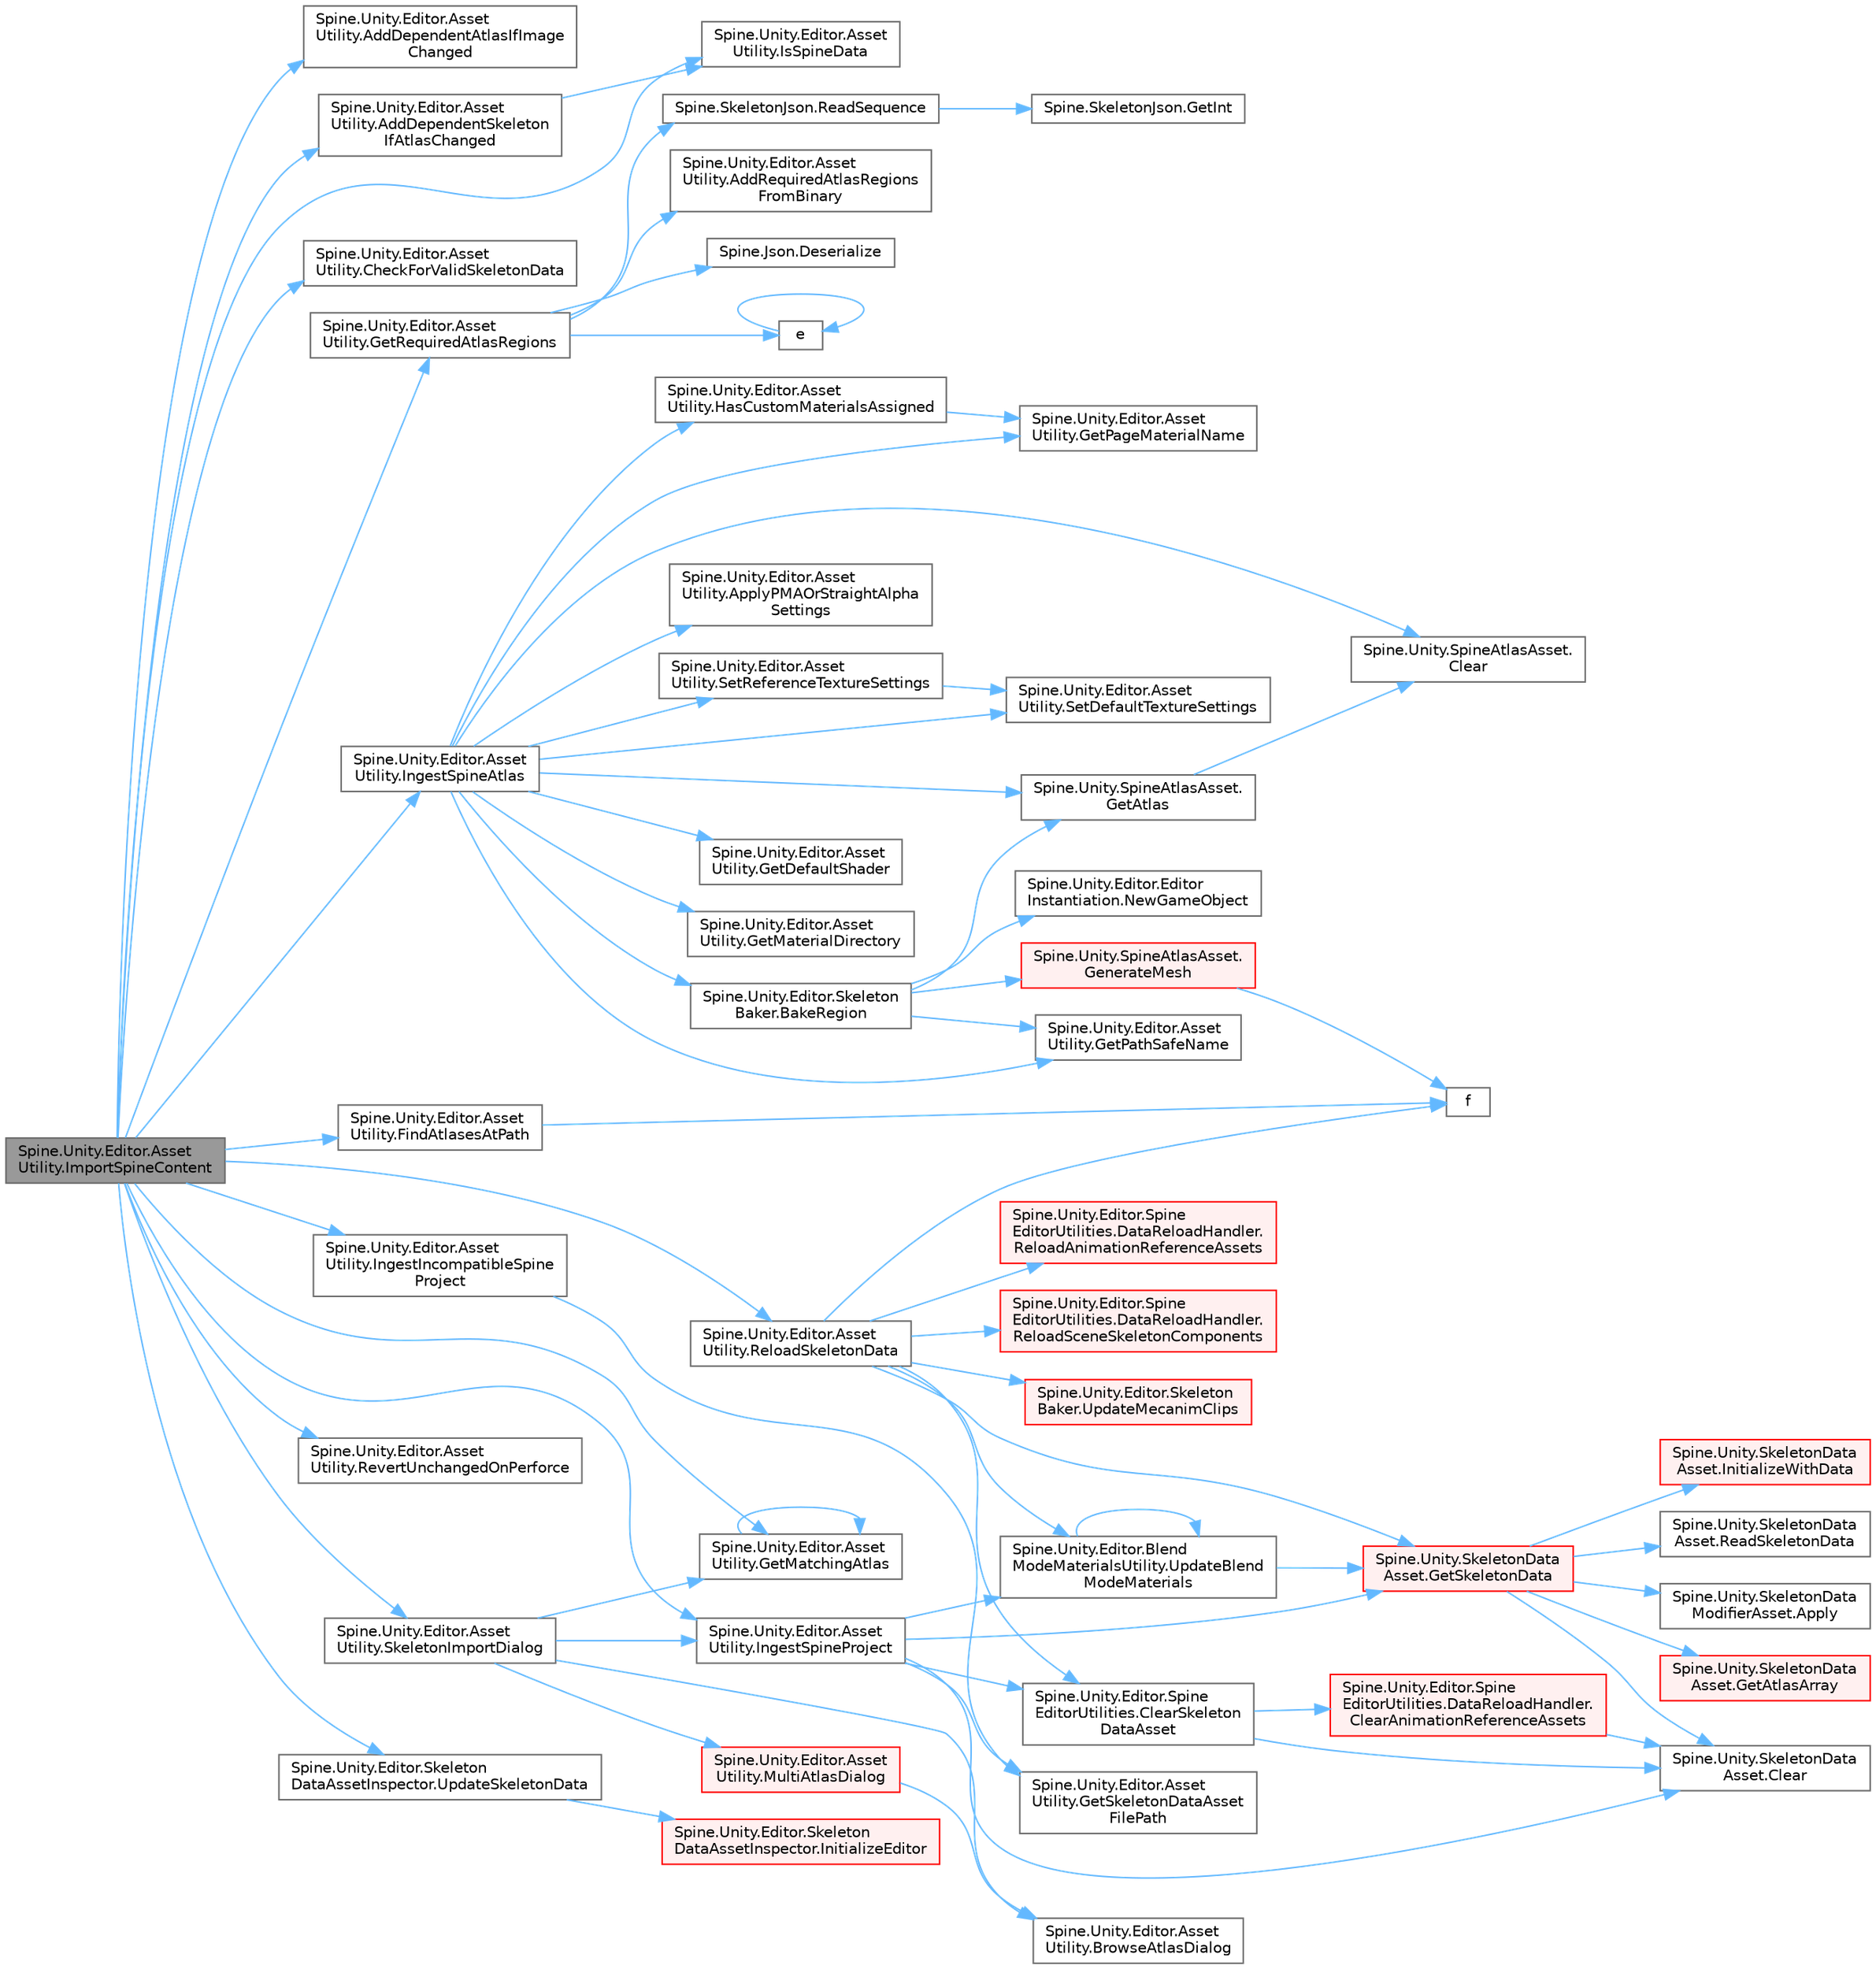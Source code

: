 digraph "Spine.Unity.Editor.AssetUtility.ImportSpineContent"
{
 // LATEX_PDF_SIZE
  bgcolor="transparent";
  edge [fontname=Helvetica,fontsize=10,labelfontname=Helvetica,labelfontsize=10];
  node [fontname=Helvetica,fontsize=10,shape=box,height=0.2,width=0.4];
  rankdir="LR";
  Node1 [id="Node000001",label="Spine.Unity.Editor.Asset\lUtility.ImportSpineContent",height=0.2,width=0.4,color="gray40", fillcolor="grey60", style="filled", fontcolor="black",tooltip=" "];
  Node1 -> Node2 [id="edge1_Node000001_Node000002",color="steelblue1",style="solid",tooltip=" "];
  Node2 [id="Node000002",label="Spine.Unity.Editor.Asset\lUtility.AddDependentAtlasIfImage\lChanged",height=0.2,width=0.4,color="grey40", fillcolor="white", style="filled",URL="$class_spine_1_1_unity_1_1_editor_1_1_asset_utility.html#a00f952b544fa33c3c715243827ffa5f6",tooltip=" "];
  Node1 -> Node3 [id="edge2_Node000001_Node000003",color="steelblue1",style="solid",tooltip=" "];
  Node3 [id="Node000003",label="Spine.Unity.Editor.Asset\lUtility.AddDependentSkeleton\lIfAtlasChanged",height=0.2,width=0.4,color="grey40", fillcolor="white", style="filled",URL="$class_spine_1_1_unity_1_1_editor_1_1_asset_utility.html#a76d6a12def1fa2dac25d42b450e1a4fa",tooltip=" "];
  Node3 -> Node4 [id="edge3_Node000003_Node000004",color="steelblue1",style="solid",tooltip=" "];
  Node4 [id="Node000004",label="Spine.Unity.Editor.Asset\lUtility.IsSpineData",height=0.2,width=0.4,color="grey40", fillcolor="white", style="filled",URL="$class_spine_1_1_unity_1_1_editor_1_1_asset_utility.html#a5493c1798919ca8a194431e6530df4ba",tooltip=" "];
  Node1 -> Node5 [id="edge4_Node000001_Node000005",color="steelblue1",style="solid",tooltip=" "];
  Node5 [id="Node000005",label="Spine.Unity.Editor.Asset\lUtility.CheckForValidSkeletonData",height=0.2,width=0.4,color="grey40", fillcolor="white", style="filled",URL="$class_spine_1_1_unity_1_1_editor_1_1_asset_utility.html#ad1d5d96d5473c0c9556a849b60f811df",tooltip=" "];
  Node1 -> Node6 [id="edge5_Node000001_Node000006",color="steelblue1",style="solid",tooltip=" "];
  Node6 [id="Node000006",label="Spine.Unity.Editor.Asset\lUtility.FindAtlasesAtPath",height=0.2,width=0.4,color="grey40", fillcolor="white", style="filled",URL="$class_spine_1_1_unity_1_1_editor_1_1_asset_utility.html#aac219153dc439732e1287623d2606a3b",tooltip=" "];
  Node6 -> Node7 [id="edge6_Node000006_Node000007",color="steelblue1",style="solid",tooltip=" "];
  Node7 [id="Node000007",label="f",height=0.2,width=0.4,color="grey40", fillcolor="white", style="filled",URL="$cxx11__tensor__map_8cpp.html#a7f507fea02198f6cb81c86640c7b1a4e",tooltip=" "];
  Node1 -> Node8 [id="edge7_Node000001_Node000008",color="steelblue1",style="solid",tooltip=" "];
  Node8 [id="Node000008",label="Spine.Unity.Editor.Asset\lUtility.GetMatchingAtlas",height=0.2,width=0.4,color="grey40", fillcolor="white", style="filled",URL="$class_spine_1_1_unity_1_1_editor_1_1_asset_utility.html#aea721228def0c83ad4f8e5427de1558d",tooltip=" "];
  Node8 -> Node8 [id="edge8_Node000008_Node000008",color="steelblue1",style="solid",tooltip=" "];
  Node1 -> Node9 [id="edge9_Node000001_Node000009",color="steelblue1",style="solid",tooltip=" "];
  Node9 [id="Node000009",label="Spine.Unity.Editor.Asset\lUtility.GetRequiredAtlasRegions",height=0.2,width=0.4,color="grey40", fillcolor="white", style="filled",URL="$class_spine_1_1_unity_1_1_editor_1_1_asset_utility.html#ab2330f779e34bc3046d8343f9ed9cbaf",tooltip=" "];
  Node9 -> Node10 [id="edge10_Node000009_Node000010",color="steelblue1",style="solid",tooltip=" "];
  Node10 [id="Node000010",label="Spine.Unity.Editor.Asset\lUtility.AddRequiredAtlasRegions\lFromBinary",height=0.2,width=0.4,color="grey40", fillcolor="white", style="filled",URL="$class_spine_1_1_unity_1_1_editor_1_1_asset_utility.html#a9f1fc8b32fcfffd2f05824dc84e20b71",tooltip=" "];
  Node9 -> Node11 [id="edge11_Node000009_Node000011",color="steelblue1",style="solid",tooltip=" "];
  Node11 [id="Node000011",label="Spine.Json.Deserialize",height=0.2,width=0.4,color="grey40", fillcolor="white", style="filled",URL="$class_spine_1_1_json.html#af98b2062414586e649da25e7db85b3b6",tooltip=" "];
  Node9 -> Node12 [id="edge12_Node000009_Node000012",color="steelblue1",style="solid",tooltip=" "];
  Node12 [id="Node000012",label="e",height=0.2,width=0.4,color="grey40", fillcolor="white", style="filled",URL="$_cwise__array__power__array_8cpp.html#a9cb86ff854760bf91a154f2724a9101d",tooltip=" "];
  Node12 -> Node12 [id="edge13_Node000012_Node000012",color="steelblue1",style="solid",tooltip=" "];
  Node9 -> Node13 [id="edge14_Node000009_Node000013",color="steelblue1",style="solid",tooltip=" "];
  Node13 [id="Node000013",label="Spine.SkeletonJson.ReadSequence",height=0.2,width=0.4,color="grey40", fillcolor="white", style="filled",URL="$class_spine_1_1_skeleton_json.html#a7d53f4ff61cedf159c4eb87a68856e54",tooltip=" "];
  Node13 -> Node14 [id="edge15_Node000013_Node000014",color="steelblue1",style="solid",tooltip=" "];
  Node14 [id="Node000014",label="Spine.SkeletonJson.GetInt",height=0.2,width=0.4,color="grey40", fillcolor="white", style="filled",URL="$class_spine_1_1_skeleton_json.html#a250a6d602dc595a6c13055c6e7f3b532",tooltip=" "];
  Node1 -> Node15 [id="edge16_Node000001_Node000015",color="steelblue1",style="solid",tooltip=" "];
  Node15 [id="Node000015",label="Spine.Unity.Editor.Asset\lUtility.IngestIncompatibleSpine\lProject",height=0.2,width=0.4,color="grey40", fillcolor="white", style="filled",URL="$class_spine_1_1_unity_1_1_editor_1_1_asset_utility.html#a5a52499fd0dd579be9ac059bc4f4a0ff",tooltip=" "];
  Node15 -> Node16 [id="edge17_Node000015_Node000016",color="steelblue1",style="solid",tooltip=" "];
  Node16 [id="Node000016",label="Spine.Unity.Editor.Asset\lUtility.GetSkeletonDataAsset\lFilePath",height=0.2,width=0.4,color="grey40", fillcolor="white", style="filled",URL="$class_spine_1_1_unity_1_1_editor_1_1_asset_utility.html#ae05677a71eb22c9e4ba383ec991b0884",tooltip=" "];
  Node1 -> Node17 [id="edge18_Node000001_Node000017",color="steelblue1",style="solid",tooltip=" "];
  Node17 [id="Node000017",label="Spine.Unity.Editor.Asset\lUtility.IngestSpineAtlas",height=0.2,width=0.4,color="grey40", fillcolor="white", style="filled",URL="$class_spine_1_1_unity_1_1_editor_1_1_asset_utility.html#abb2b0268085ed60dc8fa79dad63b2612",tooltip=" "];
  Node17 -> Node18 [id="edge19_Node000017_Node000018",color="steelblue1",style="solid",tooltip=" "];
  Node18 [id="Node000018",label="Spine.Unity.Editor.Asset\lUtility.ApplyPMAOrStraightAlpha\lSettings",height=0.2,width=0.4,color="grey40", fillcolor="white", style="filled",URL="$class_spine_1_1_unity_1_1_editor_1_1_asset_utility.html#aaba77b5d4db09cdc9b97151861b5afd3",tooltip=" "];
  Node17 -> Node19 [id="edge20_Node000017_Node000019",color="steelblue1",style="solid",tooltip=" "];
  Node19 [id="Node000019",label="Spine.Unity.Editor.Skeleton\lBaker.BakeRegion",height=0.2,width=0.4,color="grey40", fillcolor="white", style="filled",URL="$class_spine_1_1_unity_1_1_editor_1_1_skeleton_baker.html#a7e5ffc84e22db43b94dcff0babe25943",tooltip=" "];
  Node19 -> Node20 [id="edge21_Node000019_Node000020",color="steelblue1",style="solid",tooltip=" "];
  Node20 [id="Node000020",label="Spine.Unity.SpineAtlasAsset.\lGenerateMesh",height=0.2,width=0.4,color="red", fillcolor="#FFF0F0", style="filled",URL="$class_spine_1_1_unity_1_1_spine_atlas_asset.html#ab797955cf5712423afc0d62bc789f6c1",tooltip=" "];
  Node20 -> Node7 [id="edge22_Node000020_Node000007",color="steelblue1",style="solid",tooltip=" "];
  Node19 -> Node23 [id="edge23_Node000019_Node000023",color="steelblue1",style="solid",tooltip=" "];
  Node23 [id="Node000023",label="Spine.Unity.SpineAtlasAsset.\lGetAtlas",height=0.2,width=0.4,color="grey40", fillcolor="white", style="filled",URL="$class_spine_1_1_unity_1_1_spine_atlas_asset.html#a4d864ed90c7050dc5a3e26676b275334",tooltip="The atlas or null if it could not be loaded."];
  Node23 -> Node24 [id="edge24_Node000023_Node000024",color="steelblue1",style="solid",tooltip=" "];
  Node24 [id="Node000024",label="Spine.Unity.SpineAtlasAsset.\lClear",height=0.2,width=0.4,color="grey40", fillcolor="white", style="filled",URL="$class_spine_1_1_unity_1_1_spine_atlas_asset.html#a82399110815f64282fb2ee8a24f1b355",tooltip=" "];
  Node19 -> Node25 [id="edge25_Node000019_Node000025",color="steelblue1",style="solid",tooltip=" "];
  Node25 [id="Node000025",label="Spine.Unity.Editor.Asset\lUtility.GetPathSafeName",height=0.2,width=0.4,color="grey40", fillcolor="white", style="filled",URL="$class_spine_1_1_unity_1_1_editor_1_1_asset_utility.html#af64fdc27618f76c849ddabd85d7ad037",tooltip=" "];
  Node19 -> Node26 [id="edge26_Node000019_Node000026",color="steelblue1",style="solid",tooltip=" "];
  Node26 [id="Node000026",label="Spine.Unity.Editor.Editor\lInstantiation.NewGameObject",height=0.2,width=0.4,color="grey40", fillcolor="white", style="filled",URL="$class_spine_1_1_unity_1_1_editor_1_1_editor_instantiation.html#ab2a61f192acfedc848a7d49452f99dc9",tooltip="Handles creating a new GameObject in the Unity Editor. This uses the new ObjectFactory API where appl..."];
  Node17 -> Node24 [id="edge27_Node000017_Node000024",color="steelblue1",style="solid",tooltip=" "];
  Node17 -> Node23 [id="edge28_Node000017_Node000023",color="steelblue1",style="solid",tooltip=" "];
  Node17 -> Node27 [id="edge29_Node000017_Node000027",color="steelblue1",style="solid",tooltip=" "];
  Node27 [id="Node000027",label="Spine.Unity.Editor.Asset\lUtility.GetDefaultShader",height=0.2,width=0.4,color="grey40", fillcolor="white", style="filled",URL="$class_spine_1_1_unity_1_1_editor_1_1_asset_utility.html#a54c5c1e106cd174eb4842313b1b4d68c",tooltip=" "];
  Node17 -> Node28 [id="edge30_Node000017_Node000028",color="steelblue1",style="solid",tooltip=" "];
  Node28 [id="Node000028",label="Spine.Unity.Editor.Asset\lUtility.GetMaterialDirectory",height=0.2,width=0.4,color="grey40", fillcolor="white", style="filled",URL="$class_spine_1_1_unity_1_1_editor_1_1_asset_utility.html#a44f125caa19e215e349fba0ab5495201",tooltip=" "];
  Node17 -> Node29 [id="edge31_Node000017_Node000029",color="steelblue1",style="solid",tooltip=" "];
  Node29 [id="Node000029",label="Spine.Unity.Editor.Asset\lUtility.GetPageMaterialName",height=0.2,width=0.4,color="grey40", fillcolor="white", style="filled",URL="$class_spine_1_1_unity_1_1_editor_1_1_asset_utility.html#a47d710b85ebfbbad9d300eceb5de1828",tooltip=" "];
  Node17 -> Node25 [id="edge32_Node000017_Node000025",color="steelblue1",style="solid",tooltip=" "];
  Node17 -> Node30 [id="edge33_Node000017_Node000030",color="steelblue1",style="solid",tooltip=" "];
  Node30 [id="Node000030",label="Spine.Unity.Editor.Asset\lUtility.HasCustomMaterialsAssigned",height=0.2,width=0.4,color="grey40", fillcolor="white", style="filled",URL="$class_spine_1_1_unity_1_1_editor_1_1_asset_utility.html#acb8ae20b06e707cdd38009a0bdcd8a6f",tooltip=" "];
  Node30 -> Node29 [id="edge34_Node000030_Node000029",color="steelblue1",style="solid",tooltip=" "];
  Node17 -> Node31 [id="edge35_Node000017_Node000031",color="steelblue1",style="solid",tooltip=" "];
  Node31 [id="Node000031",label="Spine.Unity.Editor.Asset\lUtility.SetDefaultTextureSettings",height=0.2,width=0.4,color="grey40", fillcolor="white", style="filled",URL="$class_spine_1_1_unity_1_1_editor_1_1_asset_utility.html#ad930bdd8f9dbda43ca7b16ba764763e6",tooltip=" "];
  Node17 -> Node32 [id="edge36_Node000017_Node000032",color="steelblue1",style="solid",tooltip=" "];
  Node32 [id="Node000032",label="Spine.Unity.Editor.Asset\lUtility.SetReferenceTextureSettings",height=0.2,width=0.4,color="grey40", fillcolor="white", style="filled",URL="$class_spine_1_1_unity_1_1_editor_1_1_asset_utility.html#a70ac607cca8e3c7893601b9a334ea607",tooltip=" "];
  Node32 -> Node31 [id="edge37_Node000032_Node000031",color="steelblue1",style="solid",tooltip=" "];
  Node1 -> Node33 [id="edge38_Node000001_Node000033",color="steelblue1",style="solid",tooltip=" "];
  Node33 [id="Node000033",label="Spine.Unity.Editor.Asset\lUtility.IngestSpineProject",height=0.2,width=0.4,color="grey40", fillcolor="white", style="filled",URL="$class_spine_1_1_unity_1_1_editor_1_1_asset_utility.html#a33ee172711b75740992b7e7a721e2410",tooltip=" "];
  Node33 -> Node34 [id="edge39_Node000033_Node000034",color="steelblue1",style="solid",tooltip=" "];
  Node34 [id="Node000034",label="Spine.Unity.SkeletonData\lAsset.Clear",height=0.2,width=0.4,color="grey40", fillcolor="white", style="filled",URL="$class_spine_1_1_unity_1_1_skeleton_data_asset.html#a0609f106c8b6f209cdcc696dc7ef5361",tooltip="Clears the loaded SkeletonData and AnimationStateData. Use this to force a reload for the next time G..."];
  Node33 -> Node35 [id="edge40_Node000033_Node000035",color="steelblue1",style="solid",tooltip=" "];
  Node35 [id="Node000035",label="Spine.Unity.Editor.Spine\lEditorUtilities.ClearSkeleton\lDataAsset",height=0.2,width=0.4,color="grey40", fillcolor="white", style="filled",URL="$class_spine_1_1_unity_1_1_editor_1_1_spine_editor_utilities.html#aae92ccf04c1d0144da4b35d9cecb6e32",tooltip=" "];
  Node35 -> Node34 [id="edge41_Node000035_Node000034",color="steelblue1",style="solid",tooltip=" "];
  Node35 -> Node36 [id="edge42_Node000035_Node000036",color="steelblue1",style="solid",tooltip=" "];
  Node36 [id="Node000036",label="Spine.Unity.Editor.Spine\lEditorUtilities.DataReloadHandler.\lClearAnimationReferenceAssets",height=0.2,width=0.4,color="red", fillcolor="#FFF0F0", style="filled",URL="$class_spine_1_1_unity_1_1_editor_1_1_spine_editor_utilities_1_1_data_reload_handler.html#ac244b11c9d7449ade8c7864d3e2fd436",tooltip=" "];
  Node36 -> Node34 [id="edge43_Node000036_Node000034",color="steelblue1",style="solid",tooltip=" "];
  Node33 -> Node39 [id="edge44_Node000033_Node000039",color="steelblue1",style="solid",tooltip=" "];
  Node39 [id="Node000039",label="Spine.Unity.SkeletonData\lAsset.GetSkeletonData",height=0.2,width=0.4,color="red", fillcolor="#FFF0F0", style="filled",URL="$class_spine_1_1_unity_1_1_skeleton_data_asset.html#a2b0df38bd74c1b464ed8543f72c7fd4e",tooltip="Loads, caches and returns the SkeletonData from the skeleton data file. Returns the cached SkeletonDa..."];
  Node39 -> Node40 [id="edge45_Node000039_Node000040",color="steelblue1",style="solid",tooltip=" "];
  Node40 [id="Node000040",label="Spine.Unity.SkeletonData\lModifierAsset.Apply",height=0.2,width=0.4,color="grey40", fillcolor="white", style="filled",URL="$class_spine_1_1_unity_1_1_skeleton_data_modifier_asset.html#a09f330e2137df124acf2ed48946312ba",tooltip=" "];
  Node39 -> Node34 [id="edge46_Node000039_Node000034",color="steelblue1",style="solid",tooltip=" "];
  Node39 -> Node41 [id="edge47_Node000039_Node000041",color="steelblue1",style="solid",tooltip=" "];
  Node41 [id="Node000041",label="Spine.Unity.SkeletonData\lAsset.GetAtlasArray",height=0.2,width=0.4,color="red", fillcolor="#FFF0F0", style="filled",URL="$class_spine_1_1_unity_1_1_skeleton_data_asset.html#a1dbef5f8199b8f1f1545a26a4161f023",tooltip=" "];
  Node39 -> Node44 [id="edge48_Node000039_Node000044",color="steelblue1",style="solid",tooltip=" "];
  Node44 [id="Node000044",label="Spine.Unity.SkeletonData\lAsset.InitializeWithData",height=0.2,width=0.4,color="red", fillcolor="#FFF0F0", style="filled",URL="$class_spine_1_1_unity_1_1_skeleton_data_asset.html#af35124cb15739cec2f598b6755a14f16",tooltip=" "];
  Node39 -> Node46 [id="edge49_Node000039_Node000046",color="steelblue1",style="solid",tooltip=" "];
  Node46 [id="Node000046",label="Spine.Unity.SkeletonData\lAsset.ReadSkeletonData",height=0.2,width=0.4,color="grey40", fillcolor="white", style="filled",URL="$class_spine_1_1_unity_1_1_skeleton_data_asset.html#aa0975d976e5a4469b4f37d6bed3a21cd",tooltip=" "];
  Node33 -> Node16 [id="edge50_Node000033_Node000016",color="steelblue1",style="solid",tooltip=" "];
  Node33 -> Node48 [id="edge51_Node000033_Node000048",color="steelblue1",style="solid",tooltip=" "];
  Node48 [id="Node000048",label="Spine.Unity.Editor.Blend\lModeMaterialsUtility.UpdateBlend\lModeMaterials",height=0.2,width=0.4,color="grey40", fillcolor="white", style="filled",URL="$class_spine_1_1_unity_1_1_editor_1_1_blend_mode_materials_utility.html#a6ba705969a356a07623ded4f7284a94c",tooltip=" "];
  Node48 -> Node39 [id="edge52_Node000048_Node000039",color="steelblue1",style="solid",tooltip=" "];
  Node48 -> Node48 [id="edge53_Node000048_Node000048",color="steelblue1",style="solid",tooltip=" "];
  Node1 -> Node4 [id="edge54_Node000001_Node000004",color="steelblue1",style="solid",tooltip=" "];
  Node1 -> Node49 [id="edge55_Node000001_Node000049",color="steelblue1",style="solid",tooltip=" "];
  Node49 [id="Node000049",label="Spine.Unity.Editor.Asset\lUtility.ReloadSkeletonData",height=0.2,width=0.4,color="grey40", fillcolor="white", style="filled",URL="$class_spine_1_1_unity_1_1_editor_1_1_asset_utility.html#a1f0cec794d606d403d5066600ff07b2d",tooltip=" "];
  Node49 -> Node35 [id="edge56_Node000049_Node000035",color="steelblue1",style="solid",tooltip=" "];
  Node49 -> Node7 [id="edge57_Node000049_Node000007",color="steelblue1",style="solid",tooltip=" "];
  Node49 -> Node39 [id="edge58_Node000049_Node000039",color="steelblue1",style="solid",tooltip=" "];
  Node49 -> Node50 [id="edge59_Node000049_Node000050",color="steelblue1",style="solid",tooltip=" "];
  Node50 [id="Node000050",label="Spine.Unity.Editor.Spine\lEditorUtilities.DataReloadHandler.\lReloadAnimationReferenceAssets",height=0.2,width=0.4,color="red", fillcolor="#FFF0F0", style="filled",URL="$class_spine_1_1_unity_1_1_editor_1_1_spine_editor_utilities_1_1_data_reload_handler.html#a239f9dec03306653aa9132aae1703cec",tooltip=" "];
  Node49 -> Node51 [id="edge60_Node000049_Node000051",color="steelblue1",style="solid",tooltip=" "];
  Node51 [id="Node000051",label="Spine.Unity.Editor.Spine\lEditorUtilities.DataReloadHandler.\lReloadSceneSkeletonComponents",height=0.2,width=0.4,color="red", fillcolor="#FFF0F0", style="filled",URL="$class_spine_1_1_unity_1_1_editor_1_1_spine_editor_utilities_1_1_data_reload_handler.html#a37495a7861854dc65784523dc6b5a3b8",tooltip=" "];
  Node49 -> Node48 [id="edge61_Node000049_Node000048",color="steelblue1",style="solid",tooltip=" "];
  Node49 -> Node73 [id="edge62_Node000049_Node000073",color="steelblue1",style="solid",tooltip=" "];
  Node73 [id="Node000073",label="Spine.Unity.Editor.Skeleton\lBaker.UpdateMecanimClips",height=0.2,width=0.4,color="red", fillcolor="#FFF0F0", style="filled",URL="$class_spine_1_1_unity_1_1_editor_1_1_skeleton_baker.html#ad1cec465ac371a6c39e52ade018ca513",tooltip=" "];
  Node1 -> Node78 [id="edge63_Node000001_Node000078",color="steelblue1",style="solid",tooltip=" "];
  Node78 [id="Node000078",label="Spine.Unity.Editor.Asset\lUtility.RevertUnchangedOnPerforce",height=0.2,width=0.4,color="grey40", fillcolor="white", style="filled",URL="$class_spine_1_1_unity_1_1_editor_1_1_asset_utility.html#af17053f52e08a981dbf65ba7cd630bc2",tooltip="Prevents automatic check-out of unchanged, identically re-created assets (e.g. when re-imported) when..."];
  Node1 -> Node79 [id="edge64_Node000001_Node000079",color="steelblue1",style="solid",tooltip=" "];
  Node79 [id="Node000079",label="Spine.Unity.Editor.Asset\lUtility.SkeletonImportDialog",height=0.2,width=0.4,color="grey40", fillcolor="white", style="filled",URL="$class_spine_1_1_unity_1_1_editor_1_1_asset_utility.html#acb4edad5503559110a1d63c3828cb6e3",tooltip=" "];
  Node79 -> Node80 [id="edge65_Node000079_Node000080",color="steelblue1",style="solid",tooltip=" "];
  Node80 [id="Node000080",label="Spine.Unity.Editor.Asset\lUtility.BrowseAtlasDialog",height=0.2,width=0.4,color="grey40", fillcolor="white", style="filled",URL="$class_spine_1_1_unity_1_1_editor_1_1_asset_utility.html#a34b6f52476f892de847ca41600a10757",tooltip=" "];
  Node79 -> Node8 [id="edge66_Node000079_Node000008",color="steelblue1",style="solid",tooltip=" "];
  Node79 -> Node33 [id="edge67_Node000079_Node000033",color="steelblue1",style="solid",tooltip=" "];
  Node79 -> Node81 [id="edge68_Node000079_Node000081",color="steelblue1",style="solid",tooltip=" "];
  Node81 [id="Node000081",label="Spine.Unity.Editor.Asset\lUtility.MultiAtlasDialog",height=0.2,width=0.4,color="red", fillcolor="#FFF0F0", style="filled",URL="$class_spine_1_1_unity_1_1_editor_1_1_asset_utility.html#aacaf2000b03f5d3f980ea5c31a59907c",tooltip=" "];
  Node81 -> Node80 [id="edge69_Node000081_Node000080",color="steelblue1",style="solid",tooltip=" "];
  Node1 -> Node82 [id="edge70_Node000001_Node000082",color="steelblue1",style="solid",tooltip=" "];
  Node82 [id="Node000082",label="Spine.Unity.Editor.Skeleton\lDataAssetInspector.UpdateSkeletonData",height=0.2,width=0.4,color="grey40", fillcolor="white", style="filled",URL="$class_spine_1_1_unity_1_1_editor_1_1_skeleton_data_asset_inspector.html#a922116e312f5bd9dd372076dfc42683d",tooltip=" "];
  Node82 -> Node83 [id="edge71_Node000082_Node000083",color="steelblue1",style="solid",tooltip=" "];
  Node83 [id="Node000083",label="Spine.Unity.Editor.Skeleton\lDataAssetInspector.InitializeEditor",height=0.2,width=0.4,color="red", fillcolor="#FFF0F0", style="filled",URL="$class_spine_1_1_unity_1_1_editor_1_1_skeleton_data_asset_inspector.html#a6e1b3ce2a40f88bf0856de424487659d",tooltip=" "];
}
